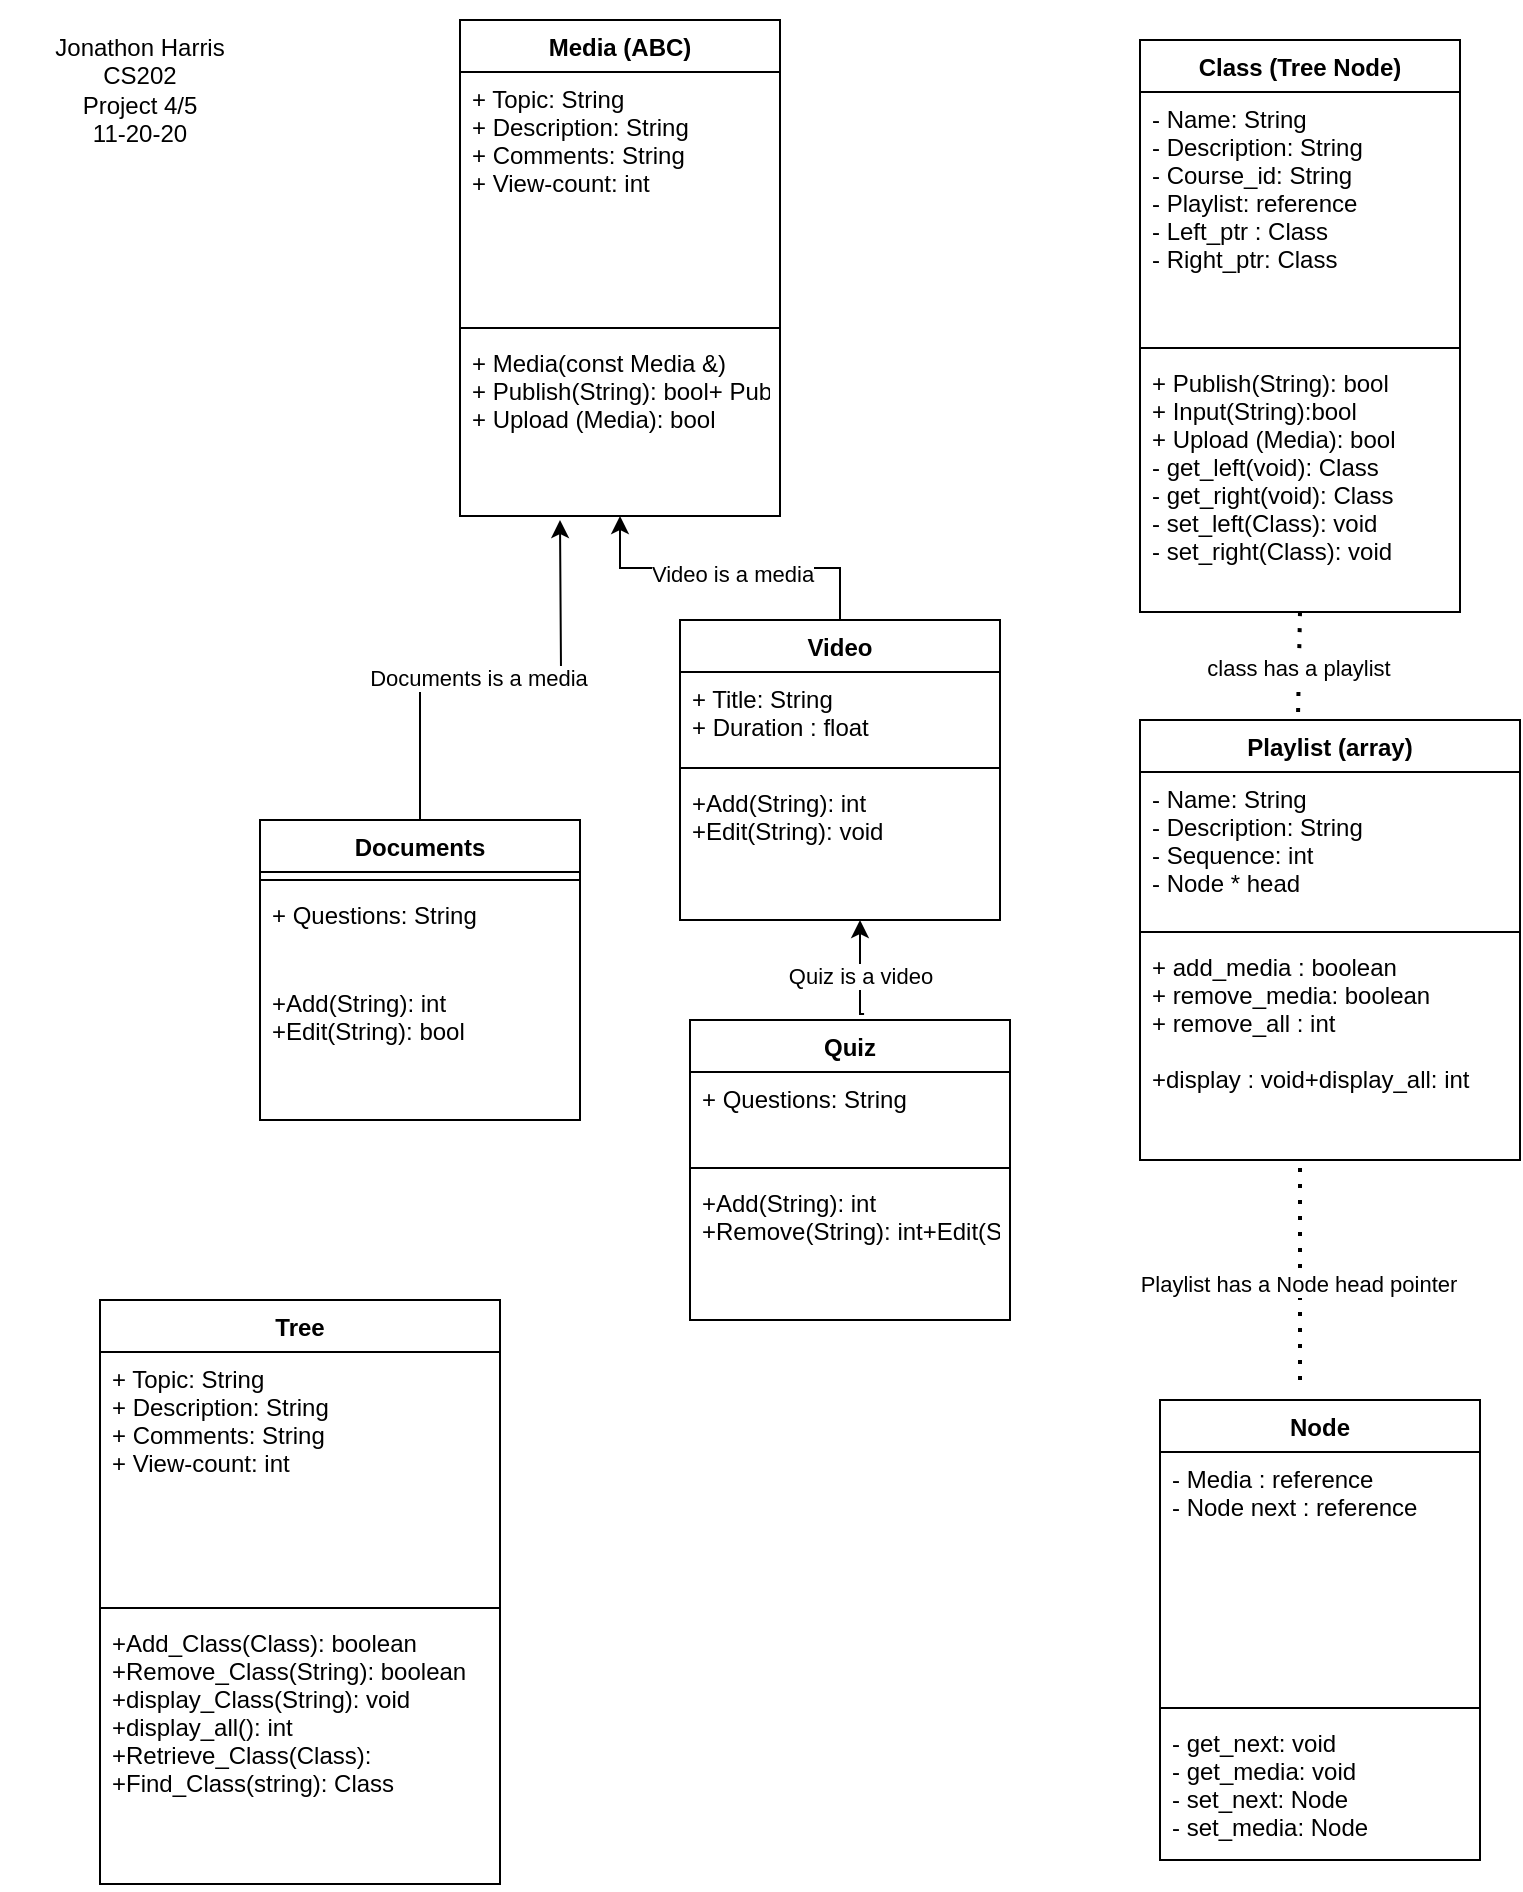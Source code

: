 <mxfile version="13.10.0" type="device"><diagram id="LbS8mtEyK96u8iog_RvA" name="Page-1"><mxGraphModel dx="995" dy="1032" grid="1" gridSize="10" guides="1" tooltips="1" connect="1" arrows="1" fold="1" page="1" pageScale="1" pageWidth="850" pageHeight="1100" math="0" shadow="0"><root><mxCell id="0"/><mxCell id="1" parent="0"/><mxCell id="w49jgFG28u6_YapKyI0P-1" value="Media (ABC)" style="swimlane;fontStyle=1;align=center;verticalAlign=top;childLayout=stackLayout;horizontal=1;startSize=26;horizontalStack=0;resizeParent=1;resizeParentMax=0;resizeLast=0;collapsible=1;marginBottom=0;" parent="1" vertex="1"><mxGeometry x="230" y="10" width="160" height="248" as="geometry"/></mxCell><mxCell id="w49jgFG28u6_YapKyI0P-2" value="+ Topic: String&#xA;+ Description: String&#xA;+ Comments: String&#xA;+ View-count: int&#xA;&#xA;&#xA;" style="text;strokeColor=none;fillColor=none;align=left;verticalAlign=top;spacingLeft=4;spacingRight=4;overflow=hidden;rotatable=0;points=[[0,0.5],[1,0.5]];portConstraint=eastwest;" parent="w49jgFG28u6_YapKyI0P-1" vertex="1"><mxGeometry y="26" width="160" height="124" as="geometry"/></mxCell><mxCell id="w49jgFG28u6_YapKyI0P-3" value="" style="line;strokeWidth=1;fillColor=none;align=left;verticalAlign=middle;spacingTop=-1;spacingLeft=3;spacingRight=3;rotatable=0;labelPosition=right;points=[];portConstraint=eastwest;" parent="w49jgFG28u6_YapKyI0P-1" vertex="1"><mxGeometry y="150" width="160" height="8" as="geometry"/></mxCell><mxCell id="w49jgFG28u6_YapKyI0P-4" value="+ Media(const Media &amp;)&#xA;+ Publish(String): bool+ Publish_Class(String):bool&#xA;+ Upload (Media): bool&#xA;" style="text;strokeColor=none;fillColor=none;align=left;verticalAlign=top;spacingLeft=4;spacingRight=4;overflow=hidden;rotatable=0;points=[[0,0.5],[1,0.5]];portConstraint=eastwest;" parent="w49jgFG28u6_YapKyI0P-1" vertex="1"><mxGeometry y="158" width="160" height="90" as="geometry"/></mxCell><mxCell id="w49jgFG28u6_YapKyI0P-5" value="Playlist (array)" style="swimlane;fontStyle=1;align=center;verticalAlign=top;childLayout=stackLayout;horizontal=1;startSize=26;horizontalStack=0;resizeParent=1;resizeParentMax=0;resizeLast=0;collapsible=1;marginBottom=0;" parent="1" vertex="1"><mxGeometry x="570" y="360" width="190" height="220" as="geometry"/></mxCell><mxCell id="w49jgFG28u6_YapKyI0P-6" value="- Name: String&#xA;- Description: String&#xA;- Sequence: int&#xA;- Node * head&#xA;&#xA;" style="text;strokeColor=none;fillColor=none;align=left;verticalAlign=top;spacingLeft=4;spacingRight=4;overflow=hidden;rotatable=0;points=[[0,0.5],[1,0.5]];portConstraint=eastwest;" parent="w49jgFG28u6_YapKyI0P-5" vertex="1"><mxGeometry y="26" width="190" height="76" as="geometry"/></mxCell><mxCell id="w49jgFG28u6_YapKyI0P-7" value="" style="line;strokeWidth=1;fillColor=none;align=left;verticalAlign=middle;spacingTop=-1;spacingLeft=3;spacingRight=3;rotatable=0;labelPosition=right;points=[];portConstraint=eastwest;" parent="w49jgFG28u6_YapKyI0P-5" vertex="1"><mxGeometry y="102" width="190" height="8" as="geometry"/></mxCell><mxCell id="w49jgFG28u6_YapKyI0P-8" value="+ add_media : boolean &#xA;+ remove_media: boolean&#xA;+ remove_all : int&#xA;&#xA;+display : void+display_all: int&#xA;&#xA;" style="text;strokeColor=none;fillColor=none;align=left;verticalAlign=top;spacingLeft=4;spacingRight=4;overflow=hidden;rotatable=0;points=[[0,0.5],[1,0.5]];portConstraint=eastwest;" parent="w49jgFG28u6_YapKyI0P-5" vertex="1"><mxGeometry y="110" width="190" height="110" as="geometry"/></mxCell><mxCell id="w49jgFG28u6_YapKyI0P-9" value="Class (Tree Node)" style="swimlane;fontStyle=1;align=center;verticalAlign=top;childLayout=stackLayout;horizontal=1;startSize=26;horizontalStack=0;resizeParent=1;resizeParentMax=0;resizeLast=0;collapsible=1;marginBottom=0;" parent="1" vertex="1"><mxGeometry x="570" y="20" width="160" height="286" as="geometry"/></mxCell><mxCell id="w49jgFG28u6_YapKyI0P-10" value="- Name: String&#xA;- Description: String&#xA;- Course_id: String&#xA;- Playlist: reference&#xA;- Left_ptr : Class&#xA;- Right_ptr: Class&#xA;&#xA;&#xA;&#xA;" style="text;strokeColor=none;fillColor=none;align=left;verticalAlign=top;spacingLeft=4;spacingRight=4;overflow=hidden;rotatable=0;points=[[0,0.5],[1,0.5]];portConstraint=eastwest;" parent="w49jgFG28u6_YapKyI0P-9" vertex="1"><mxGeometry y="26" width="160" height="124" as="geometry"/></mxCell><mxCell id="w49jgFG28u6_YapKyI0P-11" value="" style="line;strokeWidth=1;fillColor=none;align=left;verticalAlign=middle;spacingTop=-1;spacingLeft=3;spacingRight=3;rotatable=0;labelPosition=right;points=[];portConstraint=eastwest;" parent="w49jgFG28u6_YapKyI0P-9" vertex="1"><mxGeometry y="150" width="160" height="8" as="geometry"/></mxCell><mxCell id="w49jgFG28u6_YapKyI0P-12" value="+ Publish(String): bool&#xA;+ Input(String):bool&#xA;+ Upload (Media): bool&#xA;- get_left(void): Class&#xA;- get_right(void): Class&#xA;- set_left(Class): void&#xA;- set_right(Class): void" style="text;strokeColor=none;fillColor=none;align=left;verticalAlign=top;spacingLeft=4;spacingRight=4;overflow=hidden;rotatable=0;points=[[0,0.5],[1,0.5]];portConstraint=eastwest;" parent="w49jgFG28u6_YapKyI0P-9" vertex="1"><mxGeometry y="158" width="160" height="128" as="geometry"/></mxCell><mxCell id="qV8p1asvJ_SKFQ_Ap39g-6" style="edgeStyle=orthogonalEdgeStyle;rounded=0;orthogonalLoop=1;jettySize=auto;html=1;entryX=0.5;entryY=1;entryDx=0;entryDy=0;" edge="1" parent="1" source="w49jgFG28u6_YapKyI0P-13" target="w49jgFG28u6_YapKyI0P-1"><mxGeometry relative="1" as="geometry"/></mxCell><mxCell id="qV8p1asvJ_SKFQ_Ap39g-33" value="Video is a media" style="edgeLabel;html=1;align=center;verticalAlign=middle;resizable=0;points=[];" vertex="1" connectable="0" parent="qV8p1asvJ_SKFQ_Ap39g-6"><mxGeometry x="-0.012" y="3" relative="1" as="geometry"><mxPoint as="offset"/></mxGeometry></mxCell><mxCell id="w49jgFG28u6_YapKyI0P-13" value="Video" style="swimlane;fontStyle=1;align=center;verticalAlign=top;childLayout=stackLayout;horizontal=1;startSize=26;horizontalStack=0;resizeParent=1;resizeParentMax=0;resizeLast=0;collapsible=1;marginBottom=0;" parent="1" vertex="1"><mxGeometry x="340" y="310" width="160" height="150" as="geometry"/></mxCell><mxCell id="w49jgFG28u6_YapKyI0P-14" value="+ Title: String&#xA;+ Duration : float&#xA;" style="text;strokeColor=none;fillColor=none;align=left;verticalAlign=top;spacingLeft=4;spacingRight=4;overflow=hidden;rotatable=0;points=[[0,0.5],[1,0.5]];portConstraint=eastwest;" parent="w49jgFG28u6_YapKyI0P-13" vertex="1"><mxGeometry y="26" width="160" height="44" as="geometry"/></mxCell><mxCell id="w49jgFG28u6_YapKyI0P-15" value="" style="line;strokeWidth=1;fillColor=none;align=left;verticalAlign=middle;spacingTop=-1;spacingLeft=3;spacingRight=3;rotatable=0;labelPosition=right;points=[];portConstraint=eastwest;" parent="w49jgFG28u6_YapKyI0P-13" vertex="1"><mxGeometry y="70" width="160" height="8" as="geometry"/></mxCell><mxCell id="w49jgFG28u6_YapKyI0P-16" value="+Add(String): int&#xA;+Edit(String): void&#xA;" style="text;strokeColor=none;fillColor=none;align=left;verticalAlign=top;spacingLeft=4;spacingRight=4;overflow=hidden;rotatable=0;points=[[0,0.5],[1,0.5]];portConstraint=eastwest;" parent="w49jgFG28u6_YapKyI0P-13" vertex="1"><mxGeometry y="78" width="160" height="72" as="geometry"/></mxCell><mxCell id="qV8p1asvJ_SKFQ_Ap39g-2" value="Quiz" style="swimlane;fontStyle=1;align=center;verticalAlign=top;childLayout=stackLayout;horizontal=1;startSize=26;horizontalStack=0;resizeParent=1;resizeParentMax=0;resizeLast=0;collapsible=1;marginBottom=0;" vertex="1" parent="1"><mxGeometry x="345" y="510" width="160" height="150" as="geometry"/></mxCell><mxCell id="qV8p1asvJ_SKFQ_Ap39g-3" value="+ Questions: String&#xA;&#xA;&#xA;&#xA;" style="text;strokeColor=none;fillColor=none;align=left;verticalAlign=top;spacingLeft=4;spacingRight=4;overflow=hidden;rotatable=0;points=[[0,0.5],[1,0.5]];portConstraint=eastwest;" vertex="1" parent="qV8p1asvJ_SKFQ_Ap39g-2"><mxGeometry y="26" width="160" height="44" as="geometry"/></mxCell><mxCell id="qV8p1asvJ_SKFQ_Ap39g-4" value="" style="line;strokeWidth=1;fillColor=none;align=left;verticalAlign=middle;spacingTop=-1;spacingLeft=3;spacingRight=3;rotatable=0;labelPosition=right;points=[];portConstraint=eastwest;" vertex="1" parent="qV8p1asvJ_SKFQ_Ap39g-2"><mxGeometry y="70" width="160" height="8" as="geometry"/></mxCell><mxCell id="qV8p1asvJ_SKFQ_Ap39g-5" value="+Add(String): int&#xA;+Remove(String): int+Edit(String): bool&#xA;" style="text;strokeColor=none;fillColor=none;align=left;verticalAlign=top;spacingLeft=4;spacingRight=4;overflow=hidden;rotatable=0;points=[[0,0.5],[1,0.5]];portConstraint=eastwest;" vertex="1" parent="qV8p1asvJ_SKFQ_Ap39g-2"><mxGeometry y="78" width="160" height="72" as="geometry"/></mxCell><mxCell id="qV8p1asvJ_SKFQ_Ap39g-7" style="edgeStyle=orthogonalEdgeStyle;rounded=0;orthogonalLoop=1;jettySize=auto;html=1;entryX=0.5;entryY=1;entryDx=0;entryDy=0;exitX=0.544;exitY=-0.02;exitDx=0;exitDy=0;exitPerimeter=0;" edge="1" parent="1" source="qV8p1asvJ_SKFQ_Ap39g-2"><mxGeometry relative="1" as="geometry"><mxPoint x="430" y="502" as="sourcePoint"/><mxPoint x="430" y="460" as="targetPoint"/><Array as="points"><mxPoint x="430" y="507"/></Array></mxGeometry></mxCell><mxCell id="qV8p1asvJ_SKFQ_Ap39g-32" value="Quiz is a video" style="edgeLabel;html=1;align=center;verticalAlign=middle;resizable=0;points=[];" vertex="1" connectable="0" parent="qV8p1asvJ_SKFQ_Ap39g-7"><mxGeometry x="-0.142" relative="1" as="geometry"><mxPoint as="offset"/></mxGeometry></mxCell><mxCell id="qV8p1asvJ_SKFQ_Ap39g-13" style="edgeStyle=orthogonalEdgeStyle;rounded=0;orthogonalLoop=1;jettySize=auto;html=1;" edge="1" parent="1" source="qV8p1asvJ_SKFQ_Ap39g-9"><mxGeometry relative="1" as="geometry"><mxPoint x="280" y="260" as="targetPoint"/></mxGeometry></mxCell><mxCell id="qV8p1asvJ_SKFQ_Ap39g-34" value="Documents is a media" style="edgeLabel;html=1;align=center;verticalAlign=middle;resizable=0;points=[];" vertex="1" connectable="0" parent="qV8p1asvJ_SKFQ_Ap39g-13"><mxGeometry x="-0.061" y="-3" relative="1" as="geometry"><mxPoint as="offset"/></mxGeometry></mxCell><mxCell id="qV8p1asvJ_SKFQ_Ap39g-9" value="Documents" style="swimlane;fontStyle=1;align=center;verticalAlign=top;childLayout=stackLayout;horizontal=1;startSize=26;horizontalStack=0;resizeParent=1;resizeParentMax=0;resizeLast=0;collapsible=1;marginBottom=0;" vertex="1" parent="1"><mxGeometry x="130" y="410" width="160" height="150" as="geometry"/></mxCell><mxCell id="qV8p1asvJ_SKFQ_Ap39g-11" value="" style="line;strokeWidth=1;fillColor=none;align=left;verticalAlign=middle;spacingTop=-1;spacingLeft=3;spacingRight=3;rotatable=0;labelPosition=right;points=[];portConstraint=eastwest;" vertex="1" parent="qV8p1asvJ_SKFQ_Ap39g-9"><mxGeometry y="26" width="160" height="8" as="geometry"/></mxCell><mxCell id="qV8p1asvJ_SKFQ_Ap39g-10" value="+ Questions: String&#xA;&#xA;&#xA;&#xA;" style="text;strokeColor=none;fillColor=none;align=left;verticalAlign=top;spacingLeft=4;spacingRight=4;overflow=hidden;rotatable=0;points=[[0,0.5],[1,0.5]];portConstraint=eastwest;" vertex="1" parent="qV8p1asvJ_SKFQ_Ap39g-9"><mxGeometry y="34" width="160" height="44" as="geometry"/></mxCell><mxCell id="qV8p1asvJ_SKFQ_Ap39g-12" value="+Add(String): int&#xA;+Edit(String): bool&#xA;" style="text;strokeColor=none;fillColor=none;align=left;verticalAlign=top;spacingLeft=4;spacingRight=4;overflow=hidden;rotatable=0;points=[[0,0.5],[1,0.5]];portConstraint=eastwest;" vertex="1" parent="qV8p1asvJ_SKFQ_Ap39g-9"><mxGeometry y="78" width="160" height="72" as="geometry"/></mxCell><mxCell id="qV8p1asvJ_SKFQ_Ap39g-15" value="" style="endArrow=none;dashed=1;html=1;dashPattern=1 3;strokeWidth=2;entryX=0.5;entryY=1;entryDx=0;entryDy=0;exitX=0.416;exitY=-0.018;exitDx=0;exitDy=0;exitPerimeter=0;" edge="1" parent="1" source="w49jgFG28u6_YapKyI0P-5" target="w49jgFG28u6_YapKyI0P-9"><mxGeometry width="50" height="50" relative="1" as="geometry"><mxPoint x="650" y="320" as="sourcePoint"/><mxPoint x="700" y="270" as="targetPoint"/></mxGeometry></mxCell><mxCell id="qV8p1asvJ_SKFQ_Ap39g-16" value="class has a playlist" style="edgeLabel;html=1;align=center;verticalAlign=middle;resizable=0;points=[];" vertex="1" connectable="0" parent="qV8p1asvJ_SKFQ_Ap39g-15"><mxGeometry x="-0.114" y="1" relative="1" as="geometry"><mxPoint as="offset"/></mxGeometry></mxCell><mxCell id="qV8p1asvJ_SKFQ_Ap39g-17" value="Node" style="swimlane;fontStyle=1;align=center;verticalAlign=top;childLayout=stackLayout;horizontal=1;startSize=26;horizontalStack=0;resizeParent=1;resizeParentMax=0;resizeLast=0;collapsible=1;marginBottom=0;" vertex="1" parent="1"><mxGeometry x="580" y="700" width="160" height="230" as="geometry"/></mxCell><mxCell id="qV8p1asvJ_SKFQ_Ap39g-18" value="- Media : reference&#xA;- Node next : reference&#xA;" style="text;strokeColor=none;fillColor=none;align=left;verticalAlign=top;spacingLeft=4;spacingRight=4;overflow=hidden;rotatable=0;points=[[0,0.5],[1,0.5]];portConstraint=eastwest;" vertex="1" parent="qV8p1asvJ_SKFQ_Ap39g-17"><mxGeometry y="26" width="160" height="124" as="geometry"/></mxCell><mxCell id="qV8p1asvJ_SKFQ_Ap39g-19" value="" style="line;strokeWidth=1;fillColor=none;align=left;verticalAlign=middle;spacingTop=-1;spacingLeft=3;spacingRight=3;rotatable=0;labelPosition=right;points=[];portConstraint=eastwest;" vertex="1" parent="qV8p1asvJ_SKFQ_Ap39g-17"><mxGeometry y="150" width="160" height="8" as="geometry"/></mxCell><mxCell id="qV8p1asvJ_SKFQ_Ap39g-20" value="- get_next: void&#xA;- get_media: void&#xA;- set_next: Node &#xA;- set_media: Node &#xA;&#xA;- &#xA;" style="text;strokeColor=none;fillColor=none;align=left;verticalAlign=top;spacingLeft=4;spacingRight=4;overflow=hidden;rotatable=0;points=[[0,0.5],[1,0.5]];portConstraint=eastwest;" vertex="1" parent="qV8p1asvJ_SKFQ_Ap39g-17"><mxGeometry y="158" width="160" height="72" as="geometry"/></mxCell><mxCell id="qV8p1asvJ_SKFQ_Ap39g-21" value="" style="endArrow=none;dashed=1;html=1;dashPattern=1 3;strokeWidth=2;" edge="1" parent="1"><mxGeometry width="50" height="50" relative="1" as="geometry"><mxPoint x="650" y="690" as="sourcePoint"/><mxPoint x="650" y="580" as="targetPoint"/></mxGeometry></mxCell><mxCell id="qV8p1asvJ_SKFQ_Ap39g-22" value="Playlist has a Node head pointer" style="edgeLabel;html=1;align=center;verticalAlign=middle;resizable=0;points=[];" vertex="1" connectable="0" parent="qV8p1asvJ_SKFQ_Ap39g-21"><mxGeometry x="-0.114" y="1" relative="1" as="geometry"><mxPoint as="offset"/></mxGeometry></mxCell><mxCell id="qV8p1asvJ_SKFQ_Ap39g-28" value="Tree" style="swimlane;fontStyle=1;align=center;verticalAlign=top;childLayout=stackLayout;horizontal=1;startSize=26;horizontalStack=0;resizeParent=1;resizeParentMax=0;resizeLast=0;collapsible=1;marginBottom=0;" vertex="1" parent="1"><mxGeometry x="50" y="650" width="200" height="292" as="geometry"/></mxCell><mxCell id="qV8p1asvJ_SKFQ_Ap39g-29" value="+ Topic: String&#xA;+ Description: String&#xA;+ Comments: String&#xA;+ View-count: int&#xA;&#xA;&#xA;" style="text;strokeColor=none;fillColor=none;align=left;verticalAlign=top;spacingLeft=4;spacingRight=4;overflow=hidden;rotatable=0;points=[[0,0.5],[1,0.5]];portConstraint=eastwest;" vertex="1" parent="qV8p1asvJ_SKFQ_Ap39g-28"><mxGeometry y="26" width="200" height="124" as="geometry"/></mxCell><mxCell id="qV8p1asvJ_SKFQ_Ap39g-30" value="" style="line;strokeWidth=1;fillColor=none;align=left;verticalAlign=middle;spacingTop=-1;spacingLeft=3;spacingRight=3;rotatable=0;labelPosition=right;points=[];portConstraint=eastwest;" vertex="1" parent="qV8p1asvJ_SKFQ_Ap39g-28"><mxGeometry y="150" width="200" height="8" as="geometry"/></mxCell><mxCell id="qV8p1asvJ_SKFQ_Ap39g-31" value="+Add_Class(Class): boolean&#xA;+Remove_Class(String): boolean&#xA;+display_Class(String): void&#xA;+display_all(): int&#xA;+Retrieve_Class(Class): &#xA;+Find_Class(string): Class&#xA;" style="text;strokeColor=none;fillColor=none;align=left;verticalAlign=top;spacingLeft=4;spacingRight=4;overflow=hidden;rotatable=0;points=[[0,0.5],[1,0.5]];portConstraint=eastwest;" vertex="1" parent="qV8p1asvJ_SKFQ_Ap39g-28"><mxGeometry y="158" width="200" height="134" as="geometry"/></mxCell><mxCell id="qV8p1asvJ_SKFQ_Ap39g-35" value="&lt;div&gt;Jonathon Harris&lt;/div&gt;&lt;div&gt;CS202 &lt;br&gt;&lt;/div&gt;&lt;div&gt;Project 4/5&lt;/div&gt;&lt;div&gt;11-20-20&lt;br&gt;&lt;/div&gt;" style="text;html=1;strokeColor=none;fillColor=none;align=center;verticalAlign=middle;whiteSpace=wrap;rounded=0;" vertex="1" parent="1"><mxGeometry width="140" height="90" as="geometry"/></mxCell></root></mxGraphModel></diagram></mxfile>